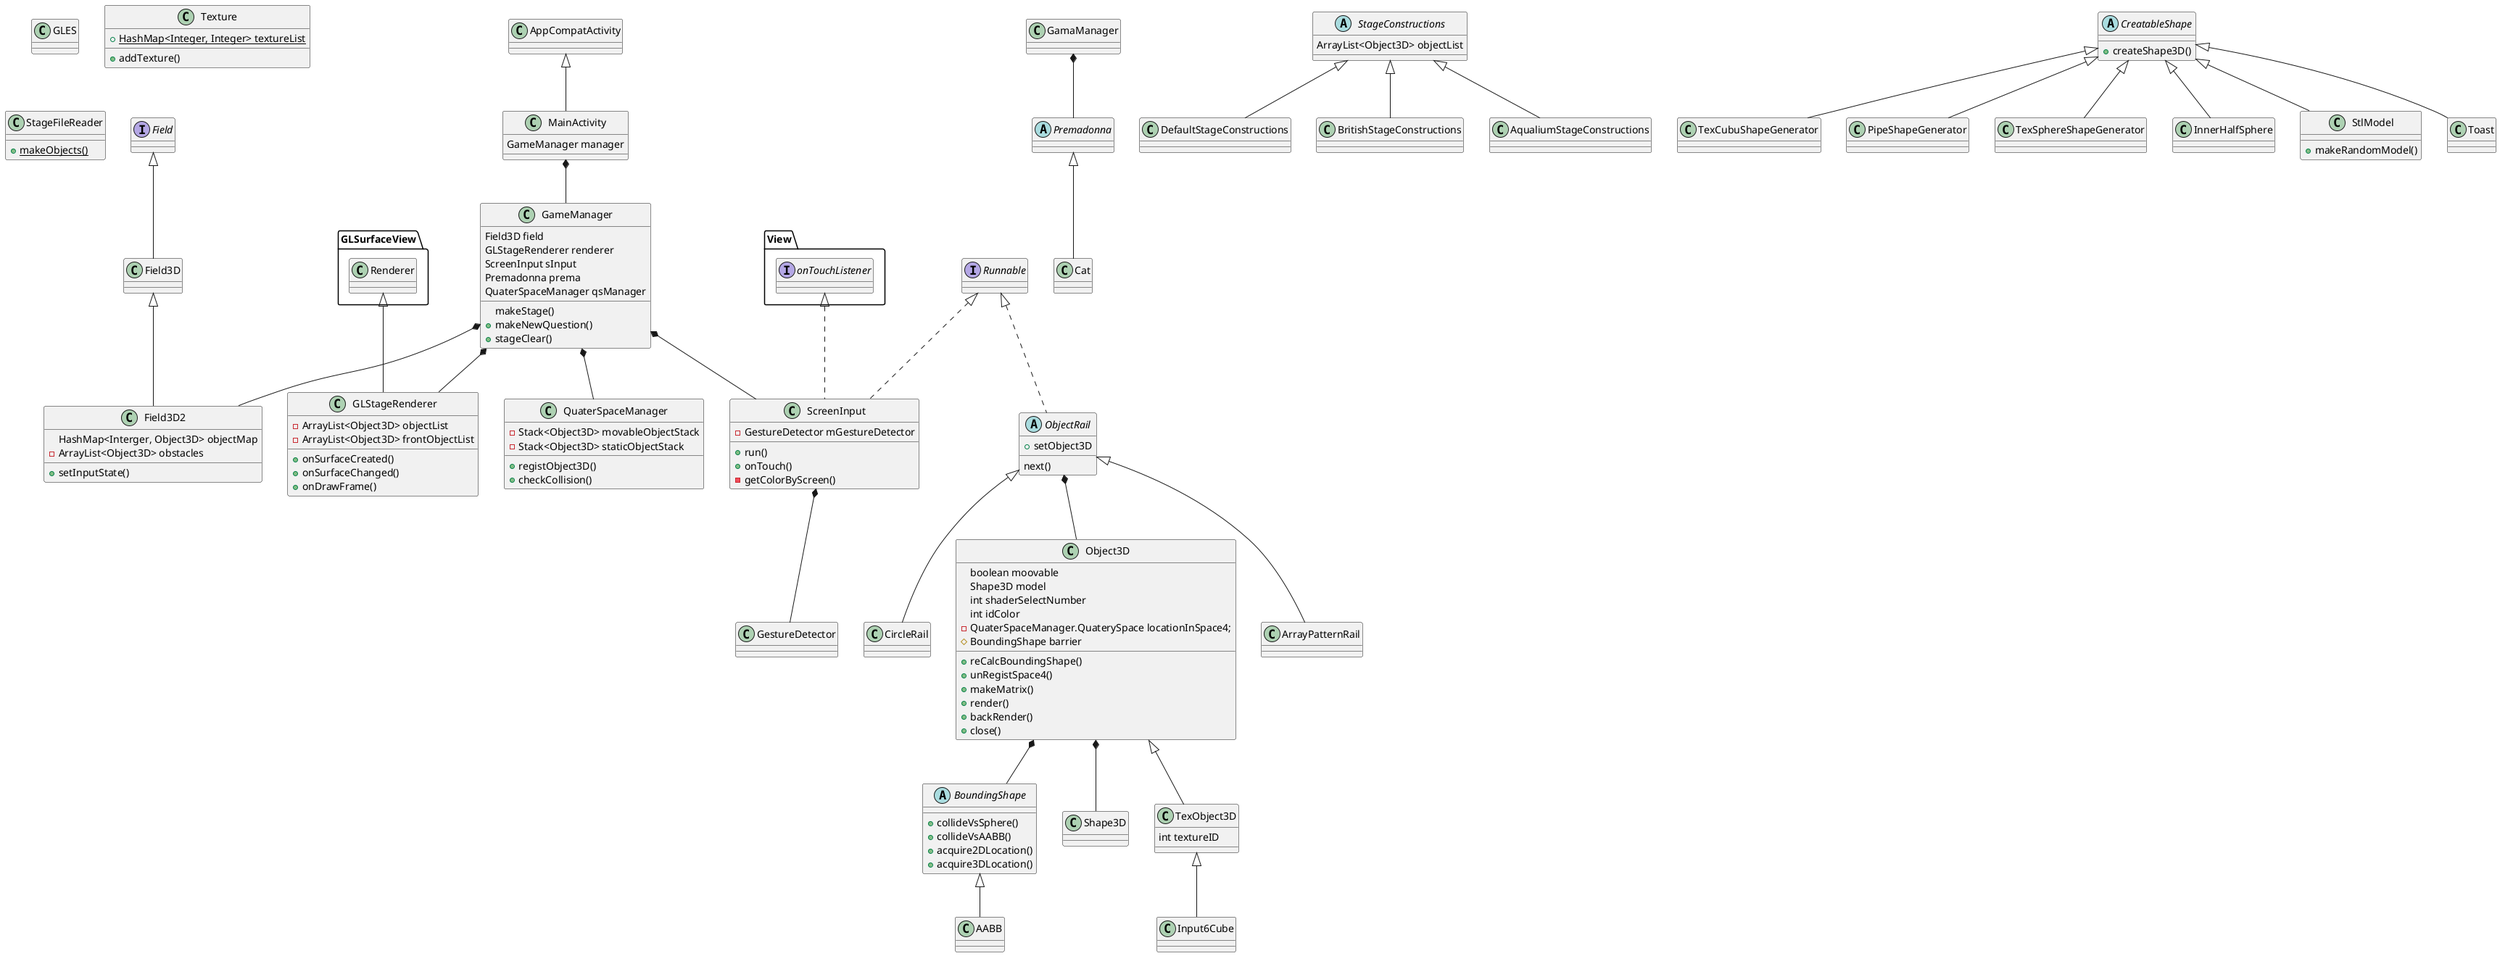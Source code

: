 @startuml
class MainActivity extends AppCompatActivity{
 GameManager manager
}
MainActivity *-- GameManager
class GameManager{
 Field3D field
 GLStageRenderer renderer
 ScreenInput sInput
 Premadonna prema
 QuaterSpaceManager qsManager
 makeStage()
 +makeNewQuestion()
 +stageClear()
}
GameManager *-- Field3D2
GameManager *-- GLStageRenderer
GameManager *-- QuaterSpaceManager
GameManager *-- ScreenInput
GamaManager *-- Premadonna
interface Field{
}
class Field3D extends Field{
}
class Field3D2 extends Field3D{
 HashMap<Interger, Object3D> objectMap
 -ArrayList<Object3D> obstacles
 +setInputState()
}
class GLES{
}
class GLStageRenderer extends GLSurfaceView.Renderer{
 -ArrayList<Object3D> objectList
 -ArrayList<Object3D> frontObjectList
 +onSurfaceCreated()
 +onSurfaceChanged()
 +onDrawFrame()
}
class QuaterSpaceManager{
 -Stack<Object3D> movableObjectStack
 -Stack<Object3D> staticObjectStack
 +registObject3D()
 +checkCollision()
}
abstract class BoundingShape{
 +collideVsSphere()
 +collideVsAABB()
 +acquire2DLocation()
 +acquire3DLocation()
}
class AABB extends BoundingShape{
}
class ScreenInput implements View.onTouchListener, Runnable{
 -GestureDetector mGestureDetector
 +run()
 +onTouch()
 -getColorByScreen()
}
ScreenInput *-- GestureDetector

abstract class StageConstructions{
 ArrayList<Object3D> objectList
}
class DefaultStageConstructions extends StageConstructions{
}
class BritishStageConstructions extends StageConstructions{
}
class AqualiumStageConstructions extends StageConstructions{
}
abstract class Premadonna{
}
class Cat extends Premadonna{
}

abstract class CreatableShape{
 +createShape3D()
}
class TexCubuShapeGenerator extends CreatableShape{
}
class PipeShapeGenerator extends CreatableShape{
}
class TexSphereShapeGenerator extends CreatableShape{
}
class InnerHalfSphere extends CreatableShape{
}
class StlModel extends CreatableShape{
 +makeRandomModel()
}
class Toast extends CreatableShape{
}
class Object3D{
 boolean moovable
 Shape3D model
 int shaderSelectNumber
 int idColor
 -QuaterSpaceManager.QuaterySpace locationInSpace4;
 #BoundingShape barrier
 +reCalcBoundingShape()
 +unRegistSpace4()
 +makeMatrix()
 +render()
 +backRender()
 +close()
}
Object3D *-- BoundingShape
Object3D *-- Shape3D
class TexObject3D extends Object3D{
int textureID
}
class Input6Cube extends TexObject3D{
}
class Texture{
 {static} +HashMap<Integer, Integer> textureList
 +addTexture()
}

abstract class ObjectRail implements Runnable{
 +setObject3D
 next()
}
ObjectRail *-- Object3D
class ArrayPatternRail extends ObjectRail{
}
class CircleRail extends ObjectRail{
}
class StageFileReader{
 {static} +makeObjects()
}
@enduml